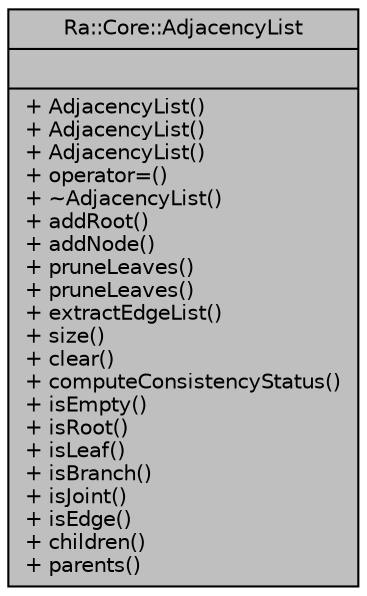 digraph "Ra::Core::AdjacencyList"
{
 // INTERACTIVE_SVG=YES
 // LATEX_PDF_SIZE
  edge [fontname="Helvetica",fontsize="10",labelfontname="Helvetica",labelfontsize="10"];
  node [fontname="Helvetica",fontsize="10",shape=record];
  Node1 [label="{Ra::Core::AdjacencyList\n||+ AdjacencyList()\l+ AdjacencyList()\l+ AdjacencyList()\l+ operator=()\l+ ~AdjacencyList()\l+ addRoot()\l+ addNode()\l+ pruneLeaves()\l+ pruneLeaves()\l+ extractEdgeList()\l+ size()\l+ clear()\l+ computeConsistencyStatus()\l+ isEmpty()\l+ isRoot()\l+ isLeaf()\l+ isBranch()\l+ isJoint()\l+ isEdge()\l+ children()\l+ parents()\l}",height=0.2,width=0.4,color="black", fillcolor="grey75", style="filled", fontcolor="black",tooltip=" "];
}
